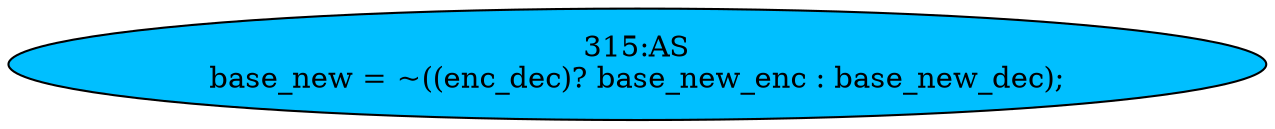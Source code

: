 strict digraph "" {
	node [label="\N"];
	"315:AS"	 [ast="<pyverilog.vparser.ast.Assign object at 0x7f8e5c698fd0>",
		def_var="['base_new']",
		fillcolor=deepskyblue,
		label="315:AS
base_new = ~((enc_dec)? base_new_enc : base_new_dec);",
		statements="[]",
		style=filled,
		typ=Assign,
		use_var="['enc_dec', 'base_new_enc', 'base_new_dec']"];
}
